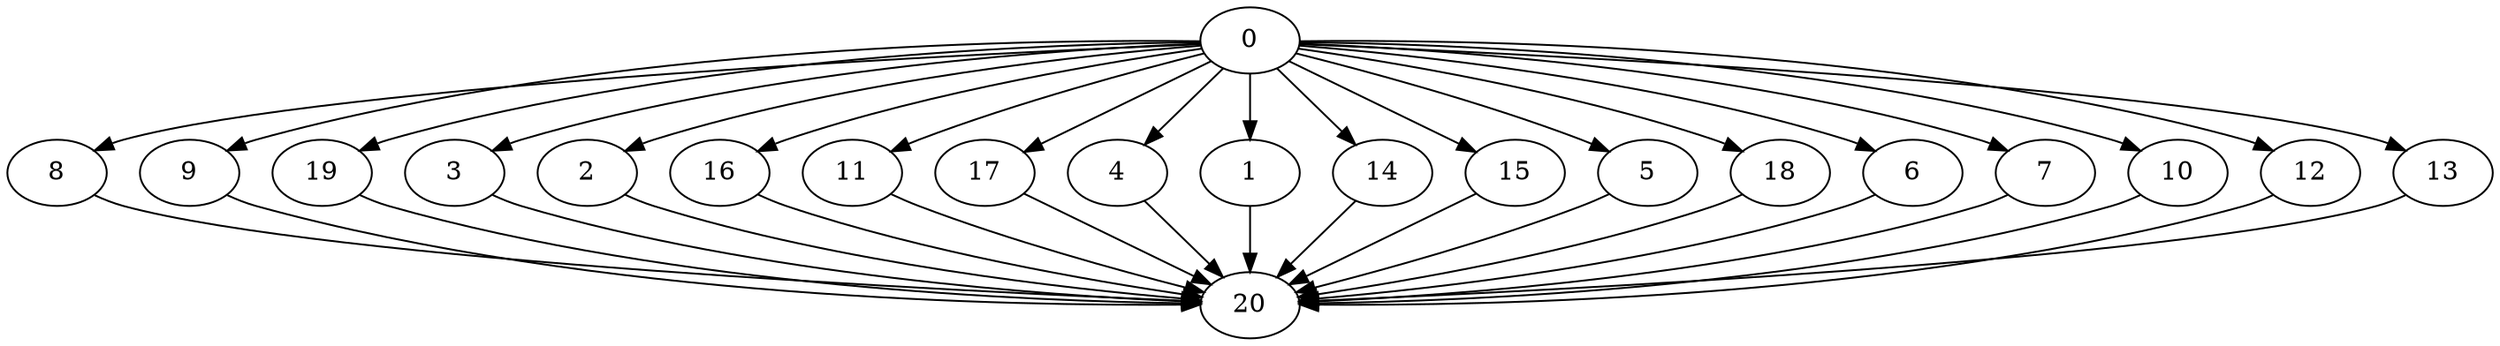 digraph "Fork_Join_Nodes_21_CCR_0.10_WeightType_Random#1_Heterogeneous-4-2-strong" {
0 [Weight=160];
8 [Weight=200];
9 [Weight=200];
19 [Weight=180];
3 [Weight=180];
2 [Weight=160];
16 [Weight=160];
11 [Weight=140];
17 [Weight=140];
4 [Weight=140];
1 [Weight=100];
14 [Weight=80];
15 [Weight=80];
5 [Weight=60];
18 [Weight=60];
6 [Weight=40];
7 [Weight=40];
10 [Weight=40];
12 [Weight=40];
13 [Weight=40];
20 [Weight=40];
0 -> 8 [Weight=8];
2 -> 20 [Weight=4];
4 -> 20 [Weight=3];
0 -> 19 [Weight=4];
9 -> 20 [Weight=4];
0 -> 12 [Weight=10];
7 -> 20 [Weight=5];
18 -> 20 [Weight=5];
10 -> 20 [Weight=4];
5 -> 20 [Weight=9];
0 -> 1 [Weight=10];
17 -> 20 [Weight=4];
0 -> 10 [Weight=6];
0 -> 2 [Weight=2];
13 -> 20 [Weight=3];
0 -> 13 [Weight=8];
0 -> 9 [Weight=7];
0 -> 7 [Weight=9];
12 -> 20 [Weight=4];
19 -> 20 [Weight=8];
0 -> 16 [Weight=6];
0 -> 17 [Weight=5];
0 -> 18 [Weight=5];
0 -> 14 [Weight=5];
8 -> 20 [Weight=9];
1 -> 20 [Weight=5];
0 -> 6 [Weight=4];
16 -> 20 [Weight=4];
0 -> 5 [Weight=3];
15 -> 20 [Weight=5];
14 -> 20 [Weight=8];
0 -> 15 [Weight=5];
0 -> 4 [Weight=9];
11 -> 20 [Weight=9];
6 -> 20 [Weight=7];
3 -> 20 [Weight=7];
0 -> 11 [Weight=6];
0 -> 3 [Weight=9];
}
